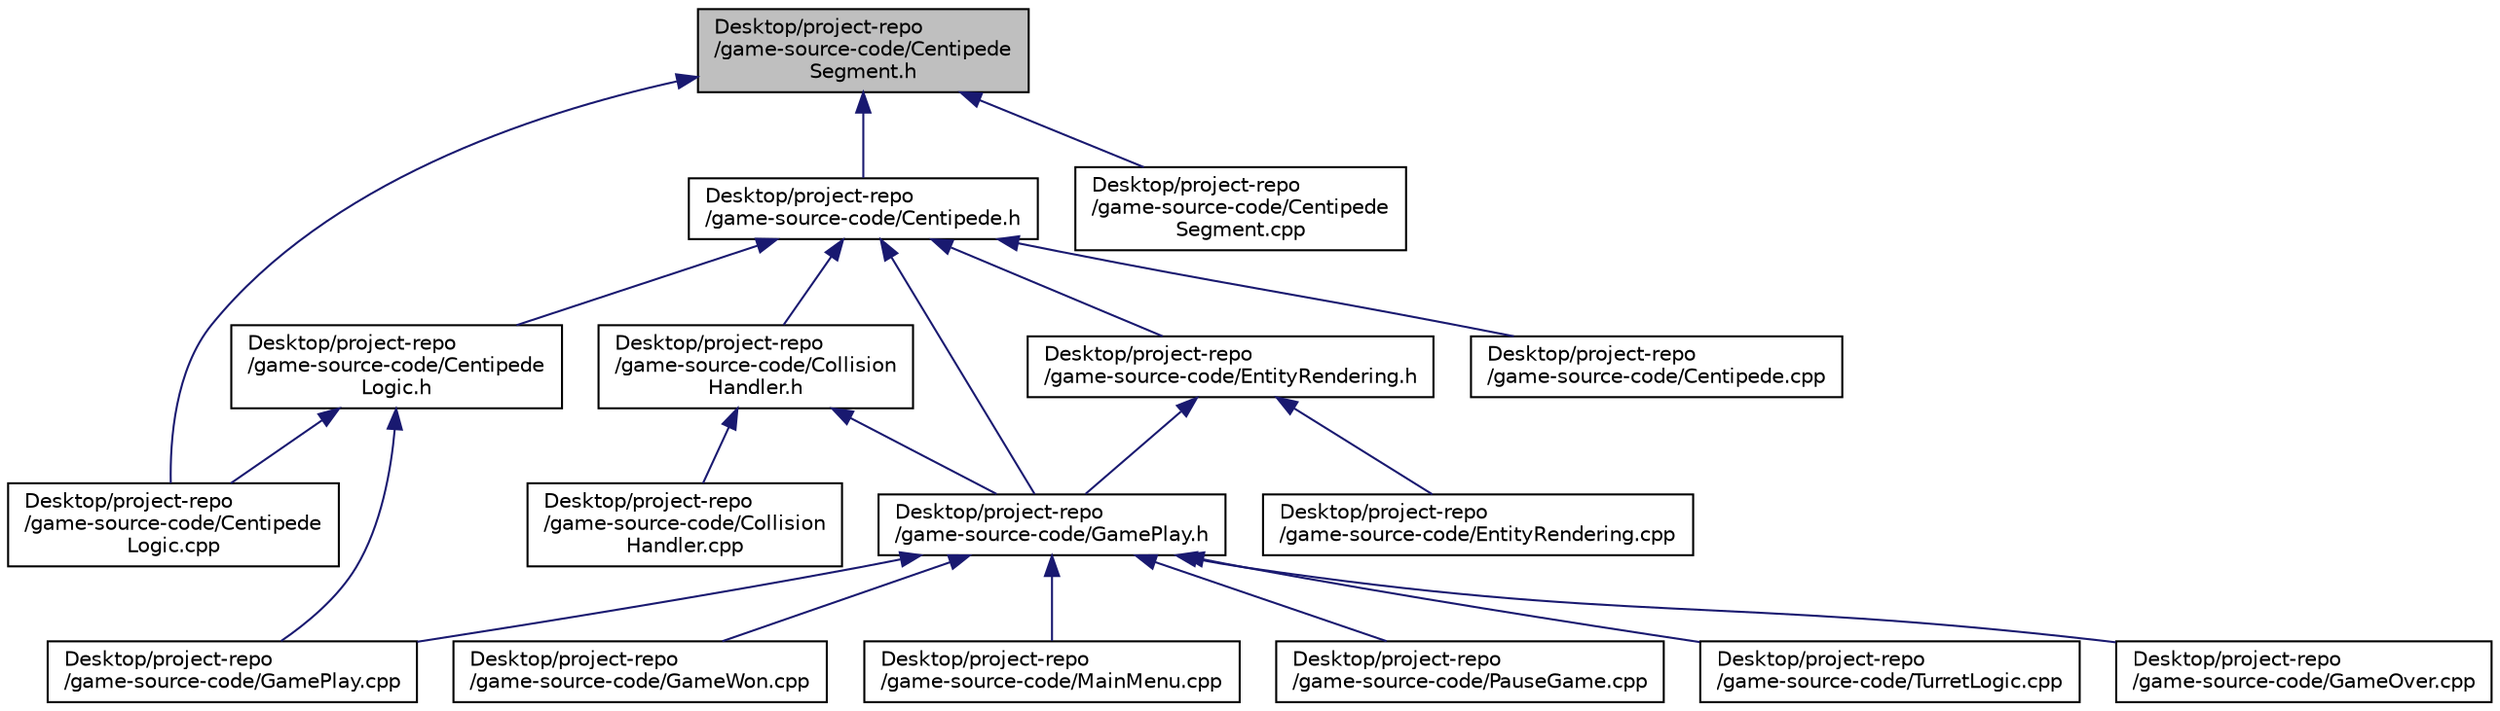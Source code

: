digraph "Desktop/project-repo/game-source-code/CentipedeSegment.h"
{
  edge [fontname="Helvetica",fontsize="10",labelfontname="Helvetica",labelfontsize="10"];
  node [fontname="Helvetica",fontsize="10",shape=record];
  Node23 [label="Desktop/project-repo\l/game-source-code/Centipede\lSegment.h",height=0.2,width=0.4,color="black", fillcolor="grey75", style="filled", fontcolor="black"];
  Node23 -> Node24 [dir="back",color="midnightblue",fontsize="10",style="solid",fontname="Helvetica"];
  Node24 [label="Desktop/project-repo\l/game-source-code/Centipede.h",height=0.2,width=0.4,color="black", fillcolor="white", style="filled",URL="$_centipede_8h.html",tooltip="Contains a vector of CentipedeSegment objects. "];
  Node24 -> Node25 [dir="back",color="midnightblue",fontsize="10",style="solid",fontname="Helvetica"];
  Node25 [label="Desktop/project-repo\l/game-source-code/Centipede.cpp",height=0.2,width=0.4,color="black", fillcolor="white", style="filled",URL="$_centipede_8cpp.html"];
  Node24 -> Node26 [dir="back",color="midnightblue",fontsize="10",style="solid",fontname="Helvetica"];
  Node26 [label="Desktop/project-repo\l/game-source-code/Centipede\lLogic.h",height=0.2,width=0.4,color="black", fillcolor="white", style="filled",URL="$_centipede_logic_8h.html",tooltip="Responsible for all modifications to CentipedeSegment objects. Derived from EntityLogic, polymorphic in nature. "];
  Node26 -> Node27 [dir="back",color="midnightblue",fontsize="10",style="solid",fontname="Helvetica"];
  Node27 [label="Desktop/project-repo\l/game-source-code/Centipede\lLogic.cpp",height=0.2,width=0.4,color="black", fillcolor="white", style="filled",URL="$_centipede_logic_8cpp.html"];
  Node26 -> Node28 [dir="back",color="midnightblue",fontsize="10",style="solid",fontname="Helvetica"];
  Node28 [label="Desktop/project-repo\l/game-source-code/GamePlay.cpp",height=0.2,width=0.4,color="black", fillcolor="white", style="filled",URL="$_game_play_8cpp.html"];
  Node24 -> Node29 [dir="back",color="midnightblue",fontsize="10",style="solid",fontname="Helvetica"];
  Node29 [label="Desktop/project-repo\l/game-source-code/Collision\lHandler.h",height=0.2,width=0.4,color="black", fillcolor="white", style="filled",URL="$_collision_handler_8h.html",tooltip="Checks for collisions between Entity objects. Sets flags and saves co-ordinates, depending on which o..."];
  Node29 -> Node30 [dir="back",color="midnightblue",fontsize="10",style="solid",fontname="Helvetica"];
  Node30 [label="Desktop/project-repo\l/game-source-code/Collision\lHandler.cpp",height=0.2,width=0.4,color="black", fillcolor="white", style="filled",URL="$_collision_handler_8cpp.html"];
  Node29 -> Node31 [dir="back",color="midnightblue",fontsize="10",style="solid",fontname="Helvetica"];
  Node31 [label="Desktop/project-repo\l/game-source-code/GamePlay.h",height=0.2,width=0.4,color="black", fillcolor="white", style="filled",URL="$_game_play_8h.html",tooltip="The version of the game loop which runs when the game is in play. "];
  Node31 -> Node32 [dir="back",color="midnightblue",fontsize="10",style="solid",fontname="Helvetica"];
  Node32 [label="Desktop/project-repo\l/game-source-code/GameOver.cpp",height=0.2,width=0.4,color="black", fillcolor="white", style="filled",URL="$_game_over_8cpp.html"];
  Node31 -> Node28 [dir="back",color="midnightblue",fontsize="10",style="solid",fontname="Helvetica"];
  Node31 -> Node33 [dir="back",color="midnightblue",fontsize="10",style="solid",fontname="Helvetica"];
  Node33 [label="Desktop/project-repo\l/game-source-code/GameWon.cpp",height=0.2,width=0.4,color="black", fillcolor="white", style="filled",URL="$_game_won_8cpp.html"];
  Node31 -> Node34 [dir="back",color="midnightblue",fontsize="10",style="solid",fontname="Helvetica"];
  Node34 [label="Desktop/project-repo\l/game-source-code/MainMenu.cpp",height=0.2,width=0.4,color="black", fillcolor="white", style="filled",URL="$_main_menu_8cpp.html"];
  Node31 -> Node35 [dir="back",color="midnightblue",fontsize="10",style="solid",fontname="Helvetica"];
  Node35 [label="Desktop/project-repo\l/game-source-code/PauseGame.cpp",height=0.2,width=0.4,color="black", fillcolor="white", style="filled",URL="$_pause_game_8cpp.html"];
  Node31 -> Node36 [dir="back",color="midnightblue",fontsize="10",style="solid",fontname="Helvetica"];
  Node36 [label="Desktop/project-repo\l/game-source-code/TurretLogic.cpp",height=0.2,width=0.4,color="black", fillcolor="white", style="filled",URL="$_turret_logic_8cpp.html"];
  Node24 -> Node37 [dir="back",color="midnightblue",fontsize="10",style="solid",fontname="Helvetica"];
  Node37 [label="Desktop/project-repo\l/game-source-code/EntityRendering.h",height=0.2,width=0.4,color="black", fillcolor="white", style="filled",URL="$_entity_rendering_8h.html",tooltip="Performs drawing-related operations for all Entity objects. "];
  Node37 -> Node38 [dir="back",color="midnightblue",fontsize="10",style="solid",fontname="Helvetica"];
  Node38 [label="Desktop/project-repo\l/game-source-code/EntityRendering.cpp",height=0.2,width=0.4,color="black", fillcolor="white", style="filled",URL="$_entity_rendering_8cpp.html"];
  Node37 -> Node31 [dir="back",color="midnightblue",fontsize="10",style="solid",fontname="Helvetica"];
  Node24 -> Node31 [dir="back",color="midnightblue",fontsize="10",style="solid",fontname="Helvetica"];
  Node23 -> Node27 [dir="back",color="midnightblue",fontsize="10",style="solid",fontname="Helvetica"];
  Node23 -> Node39 [dir="back",color="midnightblue",fontsize="10",style="solid",fontname="Helvetica"];
  Node39 [label="Desktop/project-repo\l/game-source-code/Centipede\lSegment.cpp",height=0.2,width=0.4,color="black", fillcolor="white", style="filled",URL="$_centipede_segment_8cpp.html"];
}
